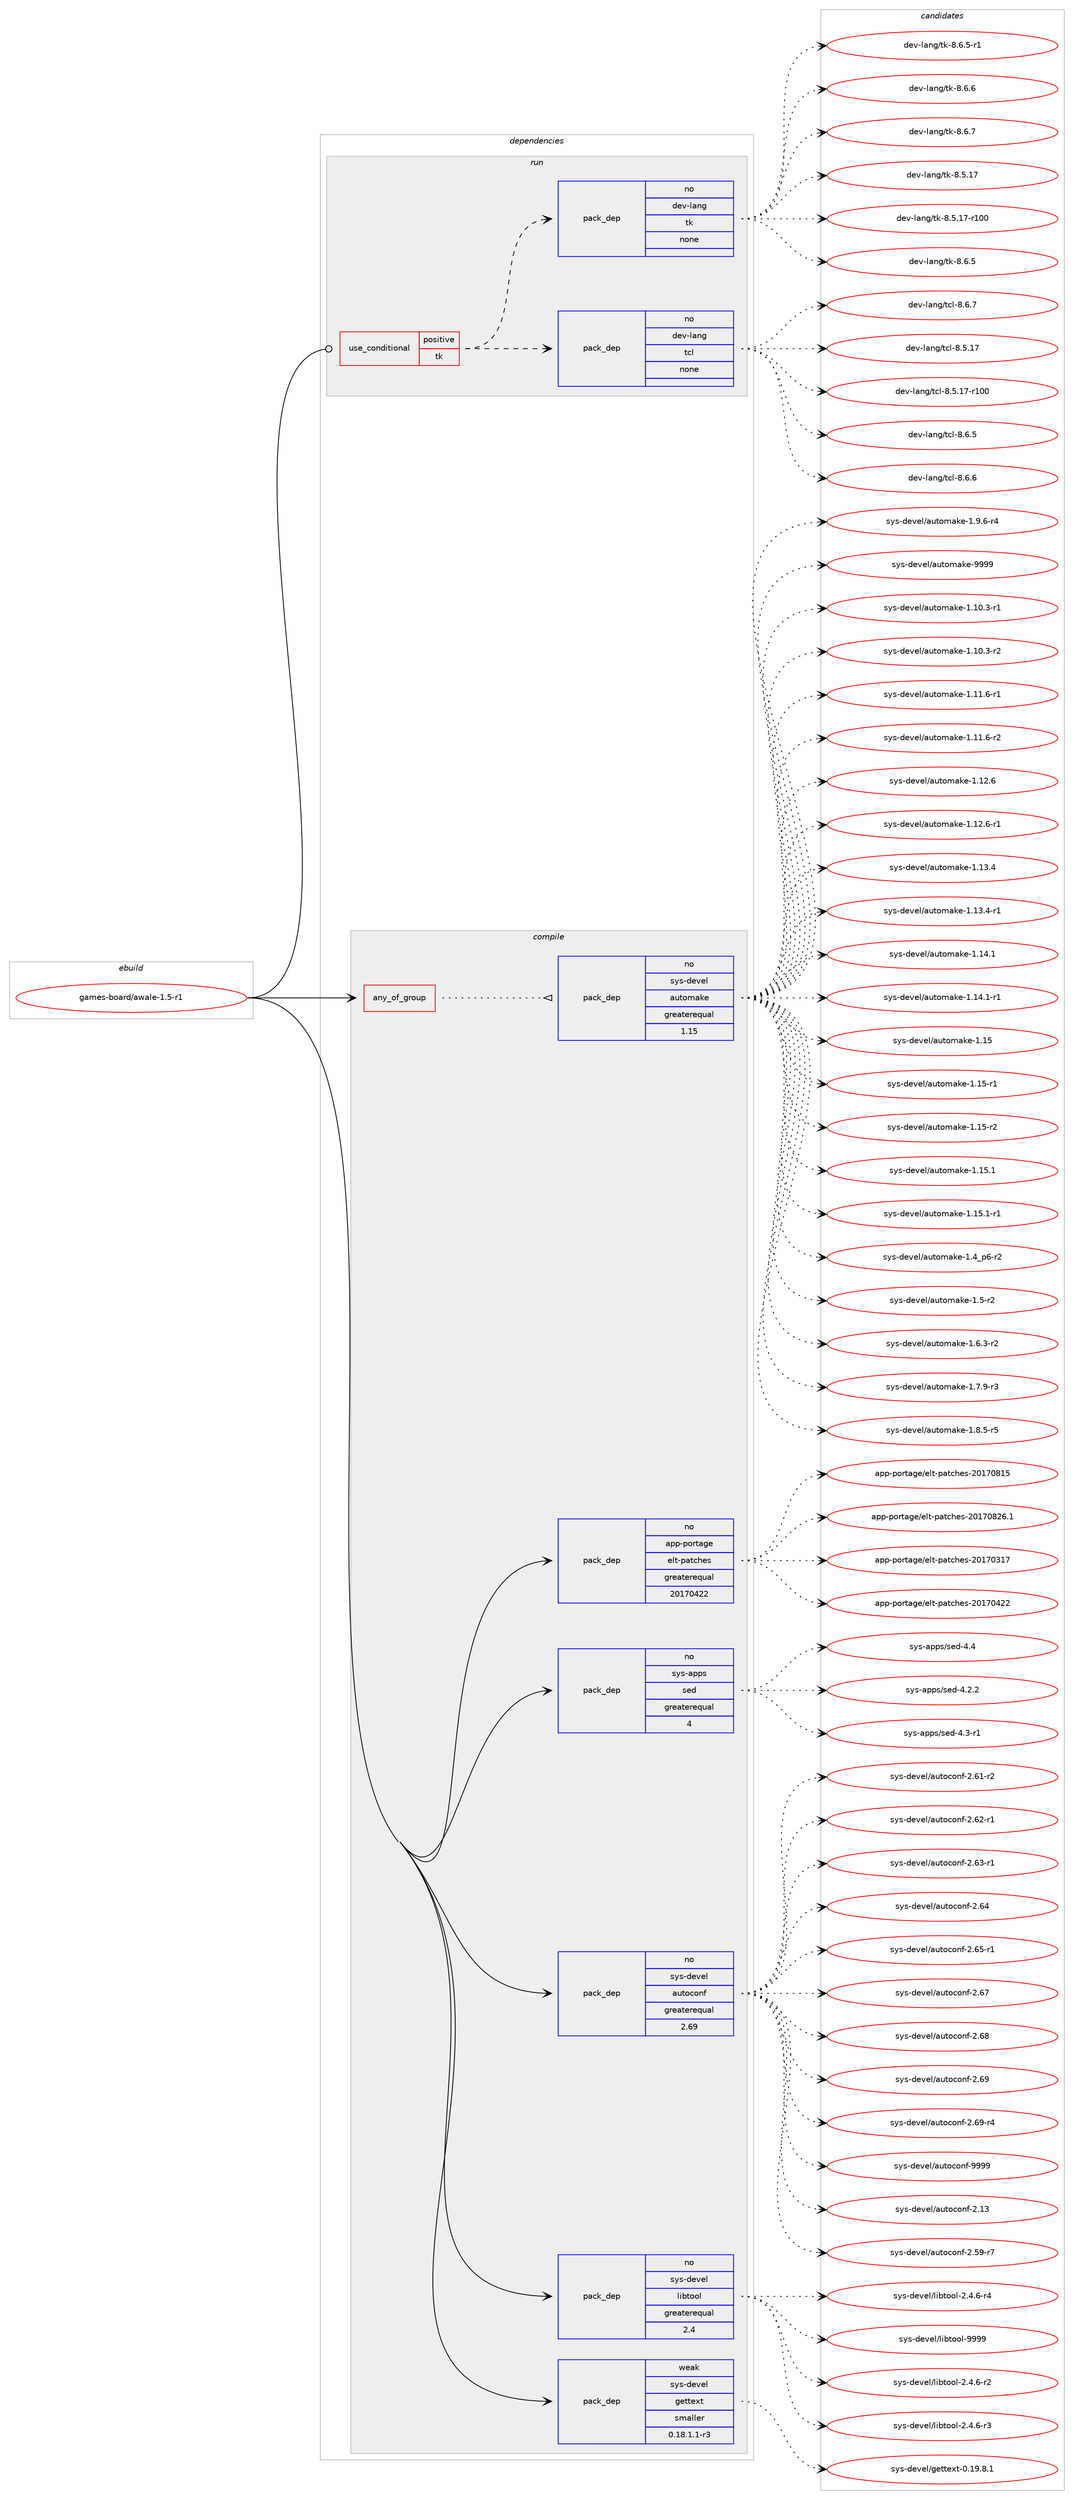 digraph prolog {

# *************
# Graph options
# *************

newrank=true;
concentrate=true;
compound=true;
graph [rankdir=LR,fontname=Helvetica,fontsize=10,ranksep=1.5];#, ranksep=2.5, nodesep=0.2];
edge  [arrowhead=vee];
node  [fontname=Helvetica,fontsize=10];

# **********
# The ebuild
# **********

subgraph cluster_leftcol {
color=gray;
rank=same;
label=<<i>ebuild</i>>;
id [label="games-board/awale-1.5-r1", color=red, width=4, href="../games-board/awale-1.5-r1.svg"];
}

# ****************
# The dependencies
# ****************

subgraph cluster_midcol {
color=gray;
label=<<i>dependencies</i>>;
subgraph cluster_compile {
fillcolor="#eeeeee";
style=filled;
label=<<i>compile</i>>;
subgraph any4369 {
dependency294820 [label=<<TABLE BORDER="0" CELLBORDER="1" CELLSPACING="0" CELLPADDING="4"><TR><TD CELLPADDING="10">any_of_group</TD></TR></TABLE>>, shape=none, color=red];subgraph pack210655 {
dependency294821 [label=<<TABLE BORDER="0" CELLBORDER="1" CELLSPACING="0" CELLPADDING="4" WIDTH="220"><TR><TD ROWSPAN="6" CELLPADDING="30">pack_dep</TD></TR><TR><TD WIDTH="110">no</TD></TR><TR><TD>sys-devel</TD></TR><TR><TD>automake</TD></TR><TR><TD>greaterequal</TD></TR><TR><TD>1.15</TD></TR></TABLE>>, shape=none, color=blue];
}
dependency294820:e -> dependency294821:w [weight=20,style="dotted",arrowhead="oinv"];
}
id:e -> dependency294820:w [weight=20,style="solid",arrowhead="vee"];
subgraph pack210656 {
dependency294822 [label=<<TABLE BORDER="0" CELLBORDER="1" CELLSPACING="0" CELLPADDING="4" WIDTH="220"><TR><TD ROWSPAN="6" CELLPADDING="30">pack_dep</TD></TR><TR><TD WIDTH="110">no</TD></TR><TR><TD>app-portage</TD></TR><TR><TD>elt-patches</TD></TR><TR><TD>greaterequal</TD></TR><TR><TD>20170422</TD></TR></TABLE>>, shape=none, color=blue];
}
id:e -> dependency294822:w [weight=20,style="solid",arrowhead="vee"];
subgraph pack210657 {
dependency294823 [label=<<TABLE BORDER="0" CELLBORDER="1" CELLSPACING="0" CELLPADDING="4" WIDTH="220"><TR><TD ROWSPAN="6" CELLPADDING="30">pack_dep</TD></TR><TR><TD WIDTH="110">no</TD></TR><TR><TD>sys-apps</TD></TR><TR><TD>sed</TD></TR><TR><TD>greaterequal</TD></TR><TR><TD>4</TD></TR></TABLE>>, shape=none, color=blue];
}
id:e -> dependency294823:w [weight=20,style="solid",arrowhead="vee"];
subgraph pack210658 {
dependency294824 [label=<<TABLE BORDER="0" CELLBORDER="1" CELLSPACING="0" CELLPADDING="4" WIDTH="220"><TR><TD ROWSPAN="6" CELLPADDING="30">pack_dep</TD></TR><TR><TD WIDTH="110">no</TD></TR><TR><TD>sys-devel</TD></TR><TR><TD>autoconf</TD></TR><TR><TD>greaterequal</TD></TR><TR><TD>2.69</TD></TR></TABLE>>, shape=none, color=blue];
}
id:e -> dependency294824:w [weight=20,style="solid",arrowhead="vee"];
subgraph pack210659 {
dependency294825 [label=<<TABLE BORDER="0" CELLBORDER="1" CELLSPACING="0" CELLPADDING="4" WIDTH="220"><TR><TD ROWSPAN="6" CELLPADDING="30">pack_dep</TD></TR><TR><TD WIDTH="110">no</TD></TR><TR><TD>sys-devel</TD></TR><TR><TD>libtool</TD></TR><TR><TD>greaterequal</TD></TR><TR><TD>2.4</TD></TR></TABLE>>, shape=none, color=blue];
}
id:e -> dependency294825:w [weight=20,style="solid",arrowhead="vee"];
subgraph pack210660 {
dependency294826 [label=<<TABLE BORDER="0" CELLBORDER="1" CELLSPACING="0" CELLPADDING="4" WIDTH="220"><TR><TD ROWSPAN="6" CELLPADDING="30">pack_dep</TD></TR><TR><TD WIDTH="110">weak</TD></TR><TR><TD>sys-devel</TD></TR><TR><TD>gettext</TD></TR><TR><TD>smaller</TD></TR><TR><TD>0.18.1.1-r3</TD></TR></TABLE>>, shape=none, color=blue];
}
id:e -> dependency294826:w [weight=20,style="solid",arrowhead="vee"];
}
subgraph cluster_compileandrun {
fillcolor="#eeeeee";
style=filled;
label=<<i>compile and run</i>>;
}
subgraph cluster_run {
fillcolor="#eeeeee";
style=filled;
label=<<i>run</i>>;
subgraph cond79744 {
dependency294827 [label=<<TABLE BORDER="0" CELLBORDER="1" CELLSPACING="0" CELLPADDING="4"><TR><TD ROWSPAN="3" CELLPADDING="10">use_conditional</TD></TR><TR><TD>positive</TD></TR><TR><TD>tk</TD></TR></TABLE>>, shape=none, color=red];
subgraph pack210661 {
dependency294828 [label=<<TABLE BORDER="0" CELLBORDER="1" CELLSPACING="0" CELLPADDING="4" WIDTH="220"><TR><TD ROWSPAN="6" CELLPADDING="30">pack_dep</TD></TR><TR><TD WIDTH="110">no</TD></TR><TR><TD>dev-lang</TD></TR><TR><TD>tcl</TD></TR><TR><TD>none</TD></TR><TR><TD></TD></TR></TABLE>>, shape=none, color=blue];
}
dependency294827:e -> dependency294828:w [weight=20,style="dashed",arrowhead="vee"];
subgraph pack210662 {
dependency294829 [label=<<TABLE BORDER="0" CELLBORDER="1" CELLSPACING="0" CELLPADDING="4" WIDTH="220"><TR><TD ROWSPAN="6" CELLPADDING="30">pack_dep</TD></TR><TR><TD WIDTH="110">no</TD></TR><TR><TD>dev-lang</TD></TR><TR><TD>tk</TD></TR><TR><TD>none</TD></TR><TR><TD></TD></TR></TABLE>>, shape=none, color=blue];
}
dependency294827:e -> dependency294829:w [weight=20,style="dashed",arrowhead="vee"];
}
id:e -> dependency294827:w [weight=20,style="solid",arrowhead="odot"];
}
}

# **************
# The candidates
# **************

subgraph cluster_choices {
rank=same;
color=gray;
label=<<i>candidates</i>>;

subgraph choice210655 {
color=black;
nodesep=1;
choice11512111545100101118101108479711711611110997107101454946494846514511449 [label="sys-devel/automake-1.10.3-r1", color=red, width=4,href="../sys-devel/automake-1.10.3-r1.svg"];
choice11512111545100101118101108479711711611110997107101454946494846514511450 [label="sys-devel/automake-1.10.3-r2", color=red, width=4,href="../sys-devel/automake-1.10.3-r2.svg"];
choice11512111545100101118101108479711711611110997107101454946494946544511449 [label="sys-devel/automake-1.11.6-r1", color=red, width=4,href="../sys-devel/automake-1.11.6-r1.svg"];
choice11512111545100101118101108479711711611110997107101454946494946544511450 [label="sys-devel/automake-1.11.6-r2", color=red, width=4,href="../sys-devel/automake-1.11.6-r2.svg"];
choice1151211154510010111810110847971171161111099710710145494649504654 [label="sys-devel/automake-1.12.6", color=red, width=4,href="../sys-devel/automake-1.12.6.svg"];
choice11512111545100101118101108479711711611110997107101454946495046544511449 [label="sys-devel/automake-1.12.6-r1", color=red, width=4,href="../sys-devel/automake-1.12.6-r1.svg"];
choice1151211154510010111810110847971171161111099710710145494649514652 [label="sys-devel/automake-1.13.4", color=red, width=4,href="../sys-devel/automake-1.13.4.svg"];
choice11512111545100101118101108479711711611110997107101454946495146524511449 [label="sys-devel/automake-1.13.4-r1", color=red, width=4,href="../sys-devel/automake-1.13.4-r1.svg"];
choice1151211154510010111810110847971171161111099710710145494649524649 [label="sys-devel/automake-1.14.1", color=red, width=4,href="../sys-devel/automake-1.14.1.svg"];
choice11512111545100101118101108479711711611110997107101454946495246494511449 [label="sys-devel/automake-1.14.1-r1", color=red, width=4,href="../sys-devel/automake-1.14.1-r1.svg"];
choice115121115451001011181011084797117116111109971071014549464953 [label="sys-devel/automake-1.15", color=red, width=4,href="../sys-devel/automake-1.15.svg"];
choice1151211154510010111810110847971171161111099710710145494649534511449 [label="sys-devel/automake-1.15-r1", color=red, width=4,href="../sys-devel/automake-1.15-r1.svg"];
choice1151211154510010111810110847971171161111099710710145494649534511450 [label="sys-devel/automake-1.15-r2", color=red, width=4,href="../sys-devel/automake-1.15-r2.svg"];
choice1151211154510010111810110847971171161111099710710145494649534649 [label="sys-devel/automake-1.15.1", color=red, width=4,href="../sys-devel/automake-1.15.1.svg"];
choice11512111545100101118101108479711711611110997107101454946495346494511449 [label="sys-devel/automake-1.15.1-r1", color=red, width=4,href="../sys-devel/automake-1.15.1-r1.svg"];
choice115121115451001011181011084797117116111109971071014549465295112544511450 [label="sys-devel/automake-1.4_p6-r2", color=red, width=4,href="../sys-devel/automake-1.4_p6-r2.svg"];
choice11512111545100101118101108479711711611110997107101454946534511450 [label="sys-devel/automake-1.5-r2", color=red, width=4,href="../sys-devel/automake-1.5-r2.svg"];
choice115121115451001011181011084797117116111109971071014549465446514511450 [label="sys-devel/automake-1.6.3-r2", color=red, width=4,href="../sys-devel/automake-1.6.3-r2.svg"];
choice115121115451001011181011084797117116111109971071014549465546574511451 [label="sys-devel/automake-1.7.9-r3", color=red, width=4,href="../sys-devel/automake-1.7.9-r3.svg"];
choice115121115451001011181011084797117116111109971071014549465646534511453 [label="sys-devel/automake-1.8.5-r5", color=red, width=4,href="../sys-devel/automake-1.8.5-r5.svg"];
choice115121115451001011181011084797117116111109971071014549465746544511452 [label="sys-devel/automake-1.9.6-r4", color=red, width=4,href="../sys-devel/automake-1.9.6-r4.svg"];
choice115121115451001011181011084797117116111109971071014557575757 [label="sys-devel/automake-9999", color=red, width=4,href="../sys-devel/automake-9999.svg"];
dependency294821:e -> choice11512111545100101118101108479711711611110997107101454946494846514511449:w [style=dotted,weight="100"];
dependency294821:e -> choice11512111545100101118101108479711711611110997107101454946494846514511450:w [style=dotted,weight="100"];
dependency294821:e -> choice11512111545100101118101108479711711611110997107101454946494946544511449:w [style=dotted,weight="100"];
dependency294821:e -> choice11512111545100101118101108479711711611110997107101454946494946544511450:w [style=dotted,weight="100"];
dependency294821:e -> choice1151211154510010111810110847971171161111099710710145494649504654:w [style=dotted,weight="100"];
dependency294821:e -> choice11512111545100101118101108479711711611110997107101454946495046544511449:w [style=dotted,weight="100"];
dependency294821:e -> choice1151211154510010111810110847971171161111099710710145494649514652:w [style=dotted,weight="100"];
dependency294821:e -> choice11512111545100101118101108479711711611110997107101454946495146524511449:w [style=dotted,weight="100"];
dependency294821:e -> choice1151211154510010111810110847971171161111099710710145494649524649:w [style=dotted,weight="100"];
dependency294821:e -> choice11512111545100101118101108479711711611110997107101454946495246494511449:w [style=dotted,weight="100"];
dependency294821:e -> choice115121115451001011181011084797117116111109971071014549464953:w [style=dotted,weight="100"];
dependency294821:e -> choice1151211154510010111810110847971171161111099710710145494649534511449:w [style=dotted,weight="100"];
dependency294821:e -> choice1151211154510010111810110847971171161111099710710145494649534511450:w [style=dotted,weight="100"];
dependency294821:e -> choice1151211154510010111810110847971171161111099710710145494649534649:w [style=dotted,weight="100"];
dependency294821:e -> choice11512111545100101118101108479711711611110997107101454946495346494511449:w [style=dotted,weight="100"];
dependency294821:e -> choice115121115451001011181011084797117116111109971071014549465295112544511450:w [style=dotted,weight="100"];
dependency294821:e -> choice11512111545100101118101108479711711611110997107101454946534511450:w [style=dotted,weight="100"];
dependency294821:e -> choice115121115451001011181011084797117116111109971071014549465446514511450:w [style=dotted,weight="100"];
dependency294821:e -> choice115121115451001011181011084797117116111109971071014549465546574511451:w [style=dotted,weight="100"];
dependency294821:e -> choice115121115451001011181011084797117116111109971071014549465646534511453:w [style=dotted,weight="100"];
dependency294821:e -> choice115121115451001011181011084797117116111109971071014549465746544511452:w [style=dotted,weight="100"];
dependency294821:e -> choice115121115451001011181011084797117116111109971071014557575757:w [style=dotted,weight="100"];
}
subgraph choice210656 {
color=black;
nodesep=1;
choice97112112451121111141169710310147101108116451129711699104101115455048495548514955 [label="app-portage/elt-patches-20170317", color=red, width=4,href="../app-portage/elt-patches-20170317.svg"];
choice97112112451121111141169710310147101108116451129711699104101115455048495548525050 [label="app-portage/elt-patches-20170422", color=red, width=4,href="../app-portage/elt-patches-20170422.svg"];
choice97112112451121111141169710310147101108116451129711699104101115455048495548564953 [label="app-portage/elt-patches-20170815", color=red, width=4,href="../app-portage/elt-patches-20170815.svg"];
choice971121124511211111411697103101471011081164511297116991041011154550484955485650544649 [label="app-portage/elt-patches-20170826.1", color=red, width=4,href="../app-portage/elt-patches-20170826.1.svg"];
dependency294822:e -> choice97112112451121111141169710310147101108116451129711699104101115455048495548514955:w [style=dotted,weight="100"];
dependency294822:e -> choice97112112451121111141169710310147101108116451129711699104101115455048495548525050:w [style=dotted,weight="100"];
dependency294822:e -> choice97112112451121111141169710310147101108116451129711699104101115455048495548564953:w [style=dotted,weight="100"];
dependency294822:e -> choice971121124511211111411697103101471011081164511297116991041011154550484955485650544649:w [style=dotted,weight="100"];
}
subgraph choice210657 {
color=black;
nodesep=1;
choice115121115459711211211547115101100455246504650 [label="sys-apps/sed-4.2.2", color=red, width=4,href="../sys-apps/sed-4.2.2.svg"];
choice115121115459711211211547115101100455246514511449 [label="sys-apps/sed-4.3-r1", color=red, width=4,href="../sys-apps/sed-4.3-r1.svg"];
choice11512111545971121121154711510110045524652 [label="sys-apps/sed-4.4", color=red, width=4,href="../sys-apps/sed-4.4.svg"];
dependency294823:e -> choice115121115459711211211547115101100455246504650:w [style=dotted,weight="100"];
dependency294823:e -> choice115121115459711211211547115101100455246514511449:w [style=dotted,weight="100"];
dependency294823:e -> choice11512111545971121121154711510110045524652:w [style=dotted,weight="100"];
}
subgraph choice210658 {
color=black;
nodesep=1;
choice115121115451001011181011084797117116111991111101024550464951 [label="sys-devel/autoconf-2.13", color=red, width=4,href="../sys-devel/autoconf-2.13.svg"];
choice1151211154510010111810110847971171161119911111010245504653574511455 [label="sys-devel/autoconf-2.59-r7", color=red, width=4,href="../sys-devel/autoconf-2.59-r7.svg"];
choice1151211154510010111810110847971171161119911111010245504654494511450 [label="sys-devel/autoconf-2.61-r2", color=red, width=4,href="../sys-devel/autoconf-2.61-r2.svg"];
choice1151211154510010111810110847971171161119911111010245504654504511449 [label="sys-devel/autoconf-2.62-r1", color=red, width=4,href="../sys-devel/autoconf-2.62-r1.svg"];
choice1151211154510010111810110847971171161119911111010245504654514511449 [label="sys-devel/autoconf-2.63-r1", color=red, width=4,href="../sys-devel/autoconf-2.63-r1.svg"];
choice115121115451001011181011084797117116111991111101024550465452 [label="sys-devel/autoconf-2.64", color=red, width=4,href="../sys-devel/autoconf-2.64.svg"];
choice1151211154510010111810110847971171161119911111010245504654534511449 [label="sys-devel/autoconf-2.65-r1", color=red, width=4,href="../sys-devel/autoconf-2.65-r1.svg"];
choice115121115451001011181011084797117116111991111101024550465455 [label="sys-devel/autoconf-2.67", color=red, width=4,href="../sys-devel/autoconf-2.67.svg"];
choice115121115451001011181011084797117116111991111101024550465456 [label="sys-devel/autoconf-2.68", color=red, width=4,href="../sys-devel/autoconf-2.68.svg"];
choice115121115451001011181011084797117116111991111101024550465457 [label="sys-devel/autoconf-2.69", color=red, width=4,href="../sys-devel/autoconf-2.69.svg"];
choice1151211154510010111810110847971171161119911111010245504654574511452 [label="sys-devel/autoconf-2.69-r4", color=red, width=4,href="../sys-devel/autoconf-2.69-r4.svg"];
choice115121115451001011181011084797117116111991111101024557575757 [label="sys-devel/autoconf-9999", color=red, width=4,href="../sys-devel/autoconf-9999.svg"];
dependency294824:e -> choice115121115451001011181011084797117116111991111101024550464951:w [style=dotted,weight="100"];
dependency294824:e -> choice1151211154510010111810110847971171161119911111010245504653574511455:w [style=dotted,weight="100"];
dependency294824:e -> choice1151211154510010111810110847971171161119911111010245504654494511450:w [style=dotted,weight="100"];
dependency294824:e -> choice1151211154510010111810110847971171161119911111010245504654504511449:w [style=dotted,weight="100"];
dependency294824:e -> choice1151211154510010111810110847971171161119911111010245504654514511449:w [style=dotted,weight="100"];
dependency294824:e -> choice115121115451001011181011084797117116111991111101024550465452:w [style=dotted,weight="100"];
dependency294824:e -> choice1151211154510010111810110847971171161119911111010245504654534511449:w [style=dotted,weight="100"];
dependency294824:e -> choice115121115451001011181011084797117116111991111101024550465455:w [style=dotted,weight="100"];
dependency294824:e -> choice115121115451001011181011084797117116111991111101024550465456:w [style=dotted,weight="100"];
dependency294824:e -> choice115121115451001011181011084797117116111991111101024550465457:w [style=dotted,weight="100"];
dependency294824:e -> choice1151211154510010111810110847971171161119911111010245504654574511452:w [style=dotted,weight="100"];
dependency294824:e -> choice115121115451001011181011084797117116111991111101024557575757:w [style=dotted,weight="100"];
}
subgraph choice210659 {
color=black;
nodesep=1;
choice1151211154510010111810110847108105981161111111084550465246544511450 [label="sys-devel/libtool-2.4.6-r2", color=red, width=4,href="../sys-devel/libtool-2.4.6-r2.svg"];
choice1151211154510010111810110847108105981161111111084550465246544511451 [label="sys-devel/libtool-2.4.6-r3", color=red, width=4,href="../sys-devel/libtool-2.4.6-r3.svg"];
choice1151211154510010111810110847108105981161111111084550465246544511452 [label="sys-devel/libtool-2.4.6-r4", color=red, width=4,href="../sys-devel/libtool-2.4.6-r4.svg"];
choice1151211154510010111810110847108105981161111111084557575757 [label="sys-devel/libtool-9999", color=red, width=4,href="../sys-devel/libtool-9999.svg"];
dependency294825:e -> choice1151211154510010111810110847108105981161111111084550465246544511450:w [style=dotted,weight="100"];
dependency294825:e -> choice1151211154510010111810110847108105981161111111084550465246544511451:w [style=dotted,weight="100"];
dependency294825:e -> choice1151211154510010111810110847108105981161111111084550465246544511452:w [style=dotted,weight="100"];
dependency294825:e -> choice1151211154510010111810110847108105981161111111084557575757:w [style=dotted,weight="100"];
}
subgraph choice210660 {
color=black;
nodesep=1;
choice1151211154510010111810110847103101116116101120116454846495746564649 [label="sys-devel/gettext-0.19.8.1", color=red, width=4,href="../sys-devel/gettext-0.19.8.1.svg"];
dependency294826:e -> choice1151211154510010111810110847103101116116101120116454846495746564649:w [style=dotted,weight="100"];
}
subgraph choice210661 {
color=black;
nodesep=1;
choice1001011184510897110103471169910845564653464955 [label="dev-lang/tcl-8.5.17", color=red, width=4,href="../dev-lang/tcl-8.5.17.svg"];
choice100101118451089711010347116991084556465346495545114494848 [label="dev-lang/tcl-8.5.17-r100", color=red, width=4,href="../dev-lang/tcl-8.5.17-r100.svg"];
choice10010111845108971101034711699108455646544653 [label="dev-lang/tcl-8.6.5", color=red, width=4,href="../dev-lang/tcl-8.6.5.svg"];
choice10010111845108971101034711699108455646544654 [label="dev-lang/tcl-8.6.6", color=red, width=4,href="../dev-lang/tcl-8.6.6.svg"];
choice10010111845108971101034711699108455646544655 [label="dev-lang/tcl-8.6.7", color=red, width=4,href="../dev-lang/tcl-8.6.7.svg"];
dependency294828:e -> choice1001011184510897110103471169910845564653464955:w [style=dotted,weight="100"];
dependency294828:e -> choice100101118451089711010347116991084556465346495545114494848:w [style=dotted,weight="100"];
dependency294828:e -> choice10010111845108971101034711699108455646544653:w [style=dotted,weight="100"];
dependency294828:e -> choice10010111845108971101034711699108455646544654:w [style=dotted,weight="100"];
dependency294828:e -> choice10010111845108971101034711699108455646544655:w [style=dotted,weight="100"];
}
subgraph choice210662 {
color=black;
nodesep=1;
choice10010111845108971101034711610745564653464955 [label="dev-lang/tk-8.5.17", color=red, width=4,href="../dev-lang/tk-8.5.17.svg"];
choice1001011184510897110103471161074556465346495545114494848 [label="dev-lang/tk-8.5.17-r100", color=red, width=4,href="../dev-lang/tk-8.5.17-r100.svg"];
choice100101118451089711010347116107455646544653 [label="dev-lang/tk-8.6.5", color=red, width=4,href="../dev-lang/tk-8.6.5.svg"];
choice1001011184510897110103471161074556465446534511449 [label="dev-lang/tk-8.6.5-r1", color=red, width=4,href="../dev-lang/tk-8.6.5-r1.svg"];
choice100101118451089711010347116107455646544654 [label="dev-lang/tk-8.6.6", color=red, width=4,href="../dev-lang/tk-8.6.6.svg"];
choice100101118451089711010347116107455646544655 [label="dev-lang/tk-8.6.7", color=red, width=4,href="../dev-lang/tk-8.6.7.svg"];
dependency294829:e -> choice10010111845108971101034711610745564653464955:w [style=dotted,weight="100"];
dependency294829:e -> choice1001011184510897110103471161074556465346495545114494848:w [style=dotted,weight="100"];
dependency294829:e -> choice100101118451089711010347116107455646544653:w [style=dotted,weight="100"];
dependency294829:e -> choice1001011184510897110103471161074556465446534511449:w [style=dotted,weight="100"];
dependency294829:e -> choice100101118451089711010347116107455646544654:w [style=dotted,weight="100"];
dependency294829:e -> choice100101118451089711010347116107455646544655:w [style=dotted,weight="100"];
}
}

}
